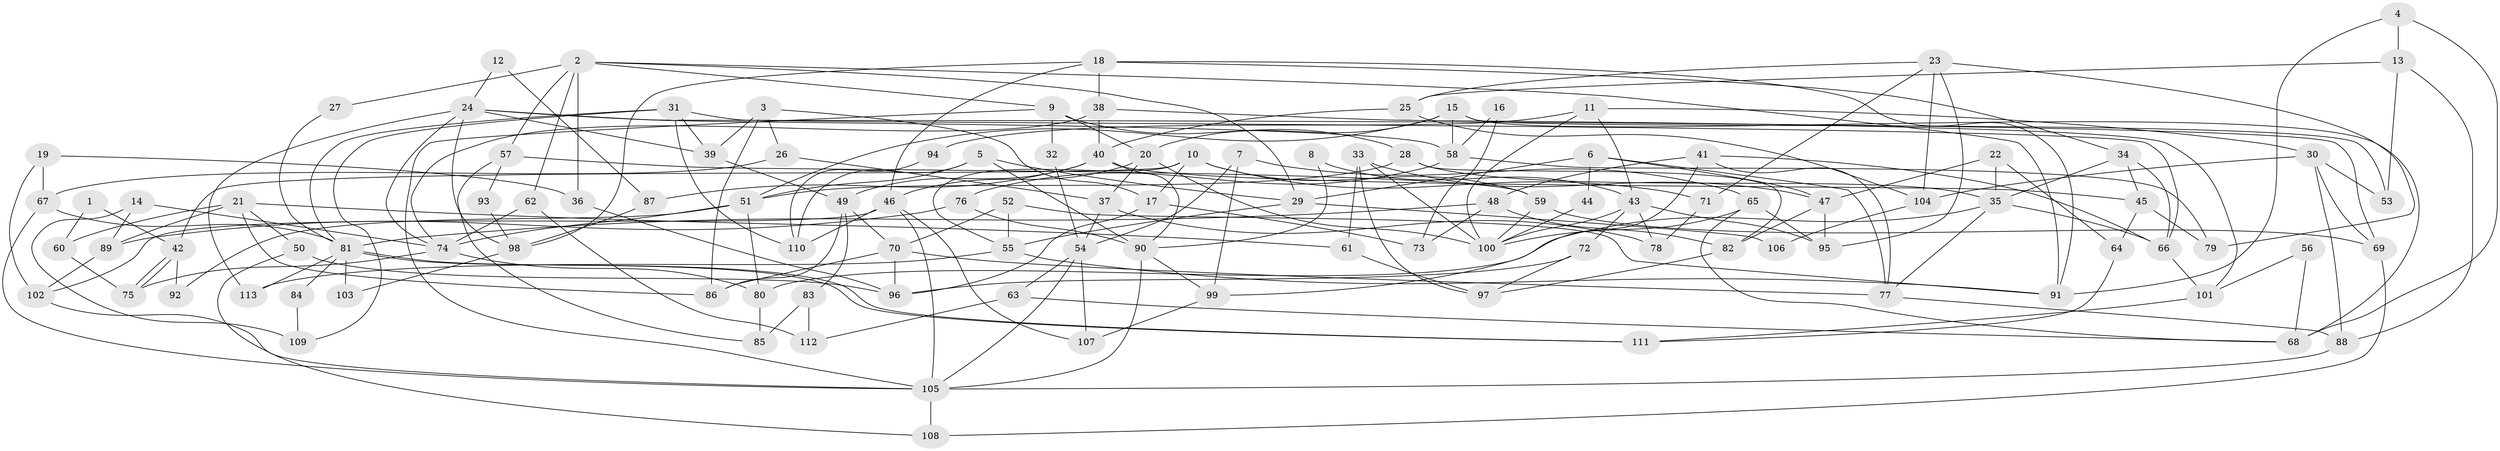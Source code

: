 // coarse degree distribution, {4: 0.15492957746478872, 8: 0.056338028169014086, 5: 0.19718309859154928, 3: 0.16901408450704225, 7: 0.16901408450704225, 6: 0.09859154929577464, 2: 0.11267605633802817, 9: 0.028169014084507043, 12: 0.014084507042253521}
// Generated by graph-tools (version 1.1) at 2025/41/03/06/25 10:41:57]
// undirected, 113 vertices, 226 edges
graph export_dot {
graph [start="1"]
  node [color=gray90,style=filled];
  1;
  2;
  3;
  4;
  5;
  6;
  7;
  8;
  9;
  10;
  11;
  12;
  13;
  14;
  15;
  16;
  17;
  18;
  19;
  20;
  21;
  22;
  23;
  24;
  25;
  26;
  27;
  28;
  29;
  30;
  31;
  32;
  33;
  34;
  35;
  36;
  37;
  38;
  39;
  40;
  41;
  42;
  43;
  44;
  45;
  46;
  47;
  48;
  49;
  50;
  51;
  52;
  53;
  54;
  55;
  56;
  57;
  58;
  59;
  60;
  61;
  62;
  63;
  64;
  65;
  66;
  67;
  68;
  69;
  70;
  71;
  72;
  73;
  74;
  75;
  76;
  77;
  78;
  79;
  80;
  81;
  82;
  83;
  84;
  85;
  86;
  87;
  88;
  89;
  90;
  91;
  92;
  93;
  94;
  95;
  96;
  97;
  98;
  99;
  100;
  101;
  102;
  103;
  104;
  105;
  106;
  107;
  108;
  109;
  110;
  111;
  112;
  113;
  1 -- 60;
  1 -- 42;
  2 -- 91;
  2 -- 9;
  2 -- 27;
  2 -- 29;
  2 -- 36;
  2 -- 57;
  2 -- 62;
  3 -- 86;
  3 -- 39;
  3 -- 17;
  3 -- 26;
  4 -- 91;
  4 -- 13;
  4 -- 68;
  5 -- 51;
  5 -- 29;
  5 -- 90;
  5 -- 110;
  6 -- 77;
  6 -- 29;
  6 -- 44;
  6 -- 47;
  7 -- 65;
  7 -- 54;
  7 -- 99;
  8 -- 90;
  8 -- 43;
  9 -- 20;
  9 -- 105;
  9 -- 28;
  9 -- 32;
  10 -- 17;
  10 -- 55;
  10 -- 42;
  10 -- 59;
  10 -- 71;
  11 -- 100;
  11 -- 43;
  11 -- 30;
  11 -- 94;
  12 -- 87;
  12 -- 24;
  13 -- 88;
  13 -- 25;
  13 -- 53;
  14 -- 89;
  14 -- 74;
  14 -- 109;
  15 -- 58;
  15 -- 20;
  15 -- 51;
  15 -- 53;
  15 -- 68;
  16 -- 73;
  16 -- 58;
  17 -- 96;
  17 -- 73;
  18 -- 46;
  18 -- 34;
  18 -- 38;
  18 -- 91;
  18 -- 98;
  19 -- 102;
  19 -- 67;
  19 -- 36;
  20 -- 37;
  20 -- 46;
  20 -- 100;
  21 -- 86;
  21 -- 61;
  21 -- 50;
  21 -- 60;
  21 -- 89;
  22 -- 47;
  22 -- 35;
  22 -- 64;
  23 -- 104;
  23 -- 95;
  23 -- 25;
  23 -- 71;
  23 -- 79;
  24 -- 69;
  24 -- 74;
  24 -- 39;
  24 -- 58;
  24 -- 98;
  24 -- 113;
  25 -- 40;
  25 -- 104;
  26 -- 67;
  26 -- 37;
  27 -- 81;
  28 -- 35;
  28 -- 51;
  28 -- 82;
  29 -- 55;
  29 -- 106;
  30 -- 53;
  30 -- 69;
  30 -- 88;
  30 -- 104;
  31 -- 110;
  31 -- 81;
  31 -- 39;
  31 -- 66;
  31 -- 109;
  32 -- 54;
  33 -- 100;
  33 -- 47;
  33 -- 61;
  33 -- 97;
  34 -- 66;
  34 -- 35;
  34 -- 45;
  35 -- 66;
  35 -- 80;
  35 -- 77;
  36 -- 96;
  37 -- 78;
  37 -- 54;
  38 -- 101;
  38 -- 40;
  38 -- 74;
  39 -- 49;
  40 -- 90;
  40 -- 45;
  40 -- 49;
  40 -- 87;
  41 -- 77;
  41 -- 99;
  41 -- 48;
  41 -- 66;
  42 -- 75;
  42 -- 75;
  42 -- 92;
  43 -- 100;
  43 -- 95;
  43 -- 72;
  43 -- 78;
  44 -- 100;
  45 -- 64;
  45 -- 79;
  46 -- 107;
  46 -- 102;
  46 -- 105;
  46 -- 110;
  47 -- 82;
  47 -- 95;
  48 -- 82;
  48 -- 73;
  48 -- 81;
  49 -- 70;
  49 -- 83;
  49 -- 86;
  50 -- 96;
  50 -- 108;
  51 -- 74;
  51 -- 80;
  51 -- 92;
  52 -- 91;
  52 -- 70;
  52 -- 55;
  54 -- 63;
  54 -- 105;
  54 -- 107;
  55 -- 113;
  55 -- 91;
  56 -- 68;
  56 -- 101;
  57 -- 59;
  57 -- 85;
  57 -- 93;
  58 -- 79;
  58 -- 76;
  59 -- 69;
  59 -- 100;
  60 -- 75;
  61 -- 97;
  62 -- 74;
  62 -- 112;
  63 -- 68;
  63 -- 112;
  64 -- 111;
  65 -- 100;
  65 -- 68;
  65 -- 95;
  66 -- 101;
  67 -- 81;
  67 -- 105;
  69 -- 108;
  70 -- 77;
  70 -- 86;
  70 -- 96;
  71 -- 78;
  72 -- 96;
  72 -- 97;
  74 -- 75;
  74 -- 80;
  76 -- 90;
  76 -- 89;
  77 -- 88;
  80 -- 85;
  81 -- 111;
  81 -- 111;
  81 -- 84;
  81 -- 103;
  81 -- 113;
  82 -- 97;
  83 -- 85;
  83 -- 112;
  84 -- 109;
  87 -- 98;
  88 -- 105;
  89 -- 102;
  90 -- 105;
  90 -- 99;
  93 -- 98;
  94 -- 110;
  98 -- 103;
  99 -- 107;
  101 -- 111;
  102 -- 105;
  104 -- 106;
  105 -- 108;
}
